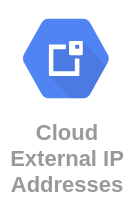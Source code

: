 <mxfile version="13.6.5" pages="2">
    <diagram id="CA4-VOCvIWwnDMiRMhc-" name="ページ1">
        <mxGraphModel dx="444" dy="353" grid="1" gridSize="10" guides="1" tooltips="1" connect="1" arrows="1" fold="1" page="1" pageScale="1" pageWidth="827" pageHeight="1169" math="0" shadow="0">
            <root>
                <mxCell id="0"/>
                <mxCell id="1" parent="0"/>
                <mxCell id="3" value="Cloud&#10;External IP&#10;Addresses" style="html=1;fillColor=#5184F3;strokeColor=none;verticalAlign=top;labelPosition=center;verticalLabelPosition=bottom;align=center;spacingTop=-6;fontSize=11;fontStyle=1;fontColor=#999999;shape=mxgraph.gcp2.hexIcon;prIcon=cloud_external_ip_addresses" vertex="1" parent="1">
                    <mxGeometry x="260" y="160" width="66" height="58.5" as="geometry"/>
                </mxCell>
            </root>
        </mxGraphModel>
    </diagram>
    <diagram id="kTTXdfXuba9A6VZpL0Od" name="ページ2">
        <mxGraphModel dx="444" dy="353" grid="1" gridSize="10" guides="1" tooltips="1" connect="1" arrows="1" fold="1" page="1" pageScale="1" pageWidth="827" pageHeight="1169" math="0" shadow="0">
            <root>
                <mxCell id="NngX3FclmNLL98lepxF6-0"/>
                <mxCell id="NngX3FclmNLL98lepxF6-1" parent="NngX3FclmNLL98lepxF6-0"/>
            </root>
        </mxGraphModel>
    </diagram>
</mxfile>